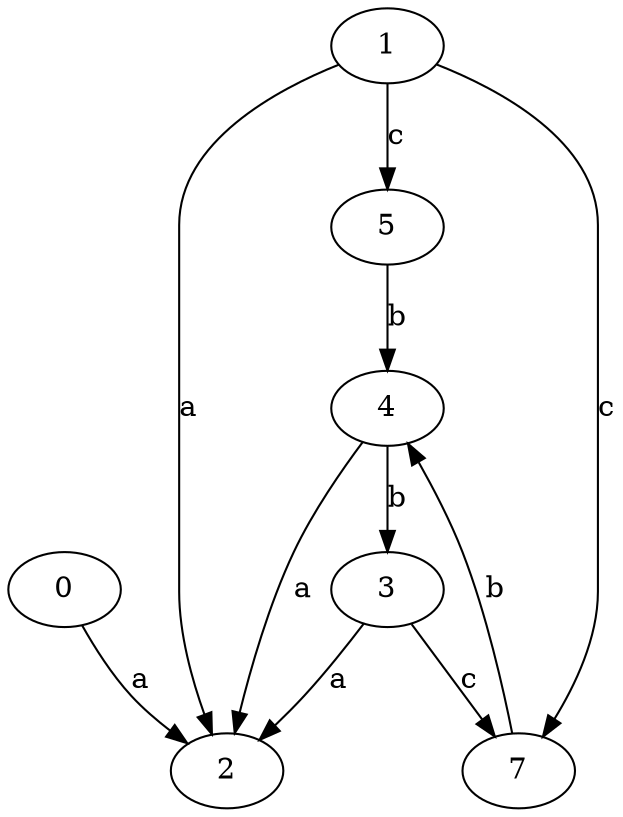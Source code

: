 strict digraph  {
0;
2;
1;
3;
4;
5;
7;
0 -> 2  [label=a];
1 -> 2  [label=a];
1 -> 5  [label=c];
1 -> 7  [label=c];
3 -> 2  [label=a];
3 -> 7  [label=c];
4 -> 2  [label=a];
4 -> 3  [label=b];
5 -> 4  [label=b];
7 -> 4  [label=b];
}
